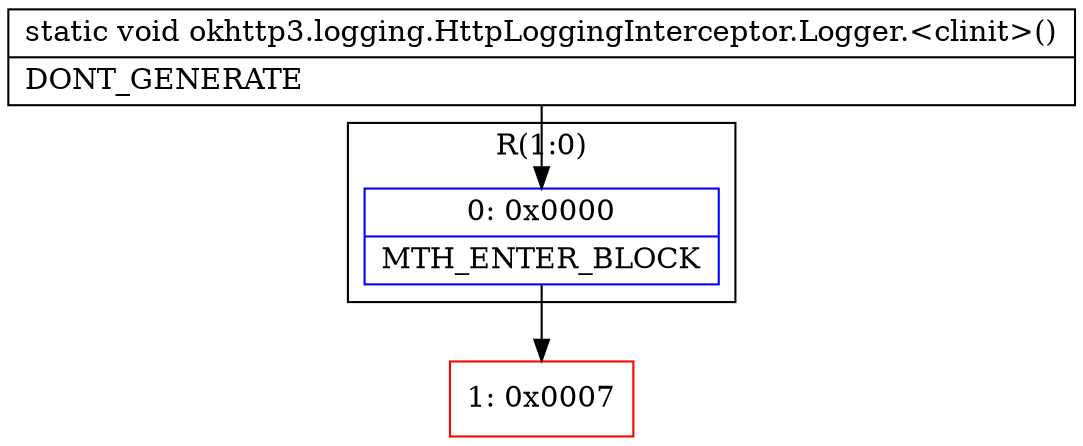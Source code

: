 digraph "CFG forokhttp3.logging.HttpLoggingInterceptor.Logger.\<clinit\>()V" {
subgraph cluster_Region_1614253804 {
label = "R(1:0)";
node [shape=record,color=blue];
Node_0 [shape=record,label="{0\:\ 0x0000|MTH_ENTER_BLOCK\l}"];
}
Node_1 [shape=record,color=red,label="{1\:\ 0x0007}"];
MethodNode[shape=record,label="{static void okhttp3.logging.HttpLoggingInterceptor.Logger.\<clinit\>()  | DONT_GENERATE\l}"];
MethodNode -> Node_0;
Node_0 -> Node_1;
}

